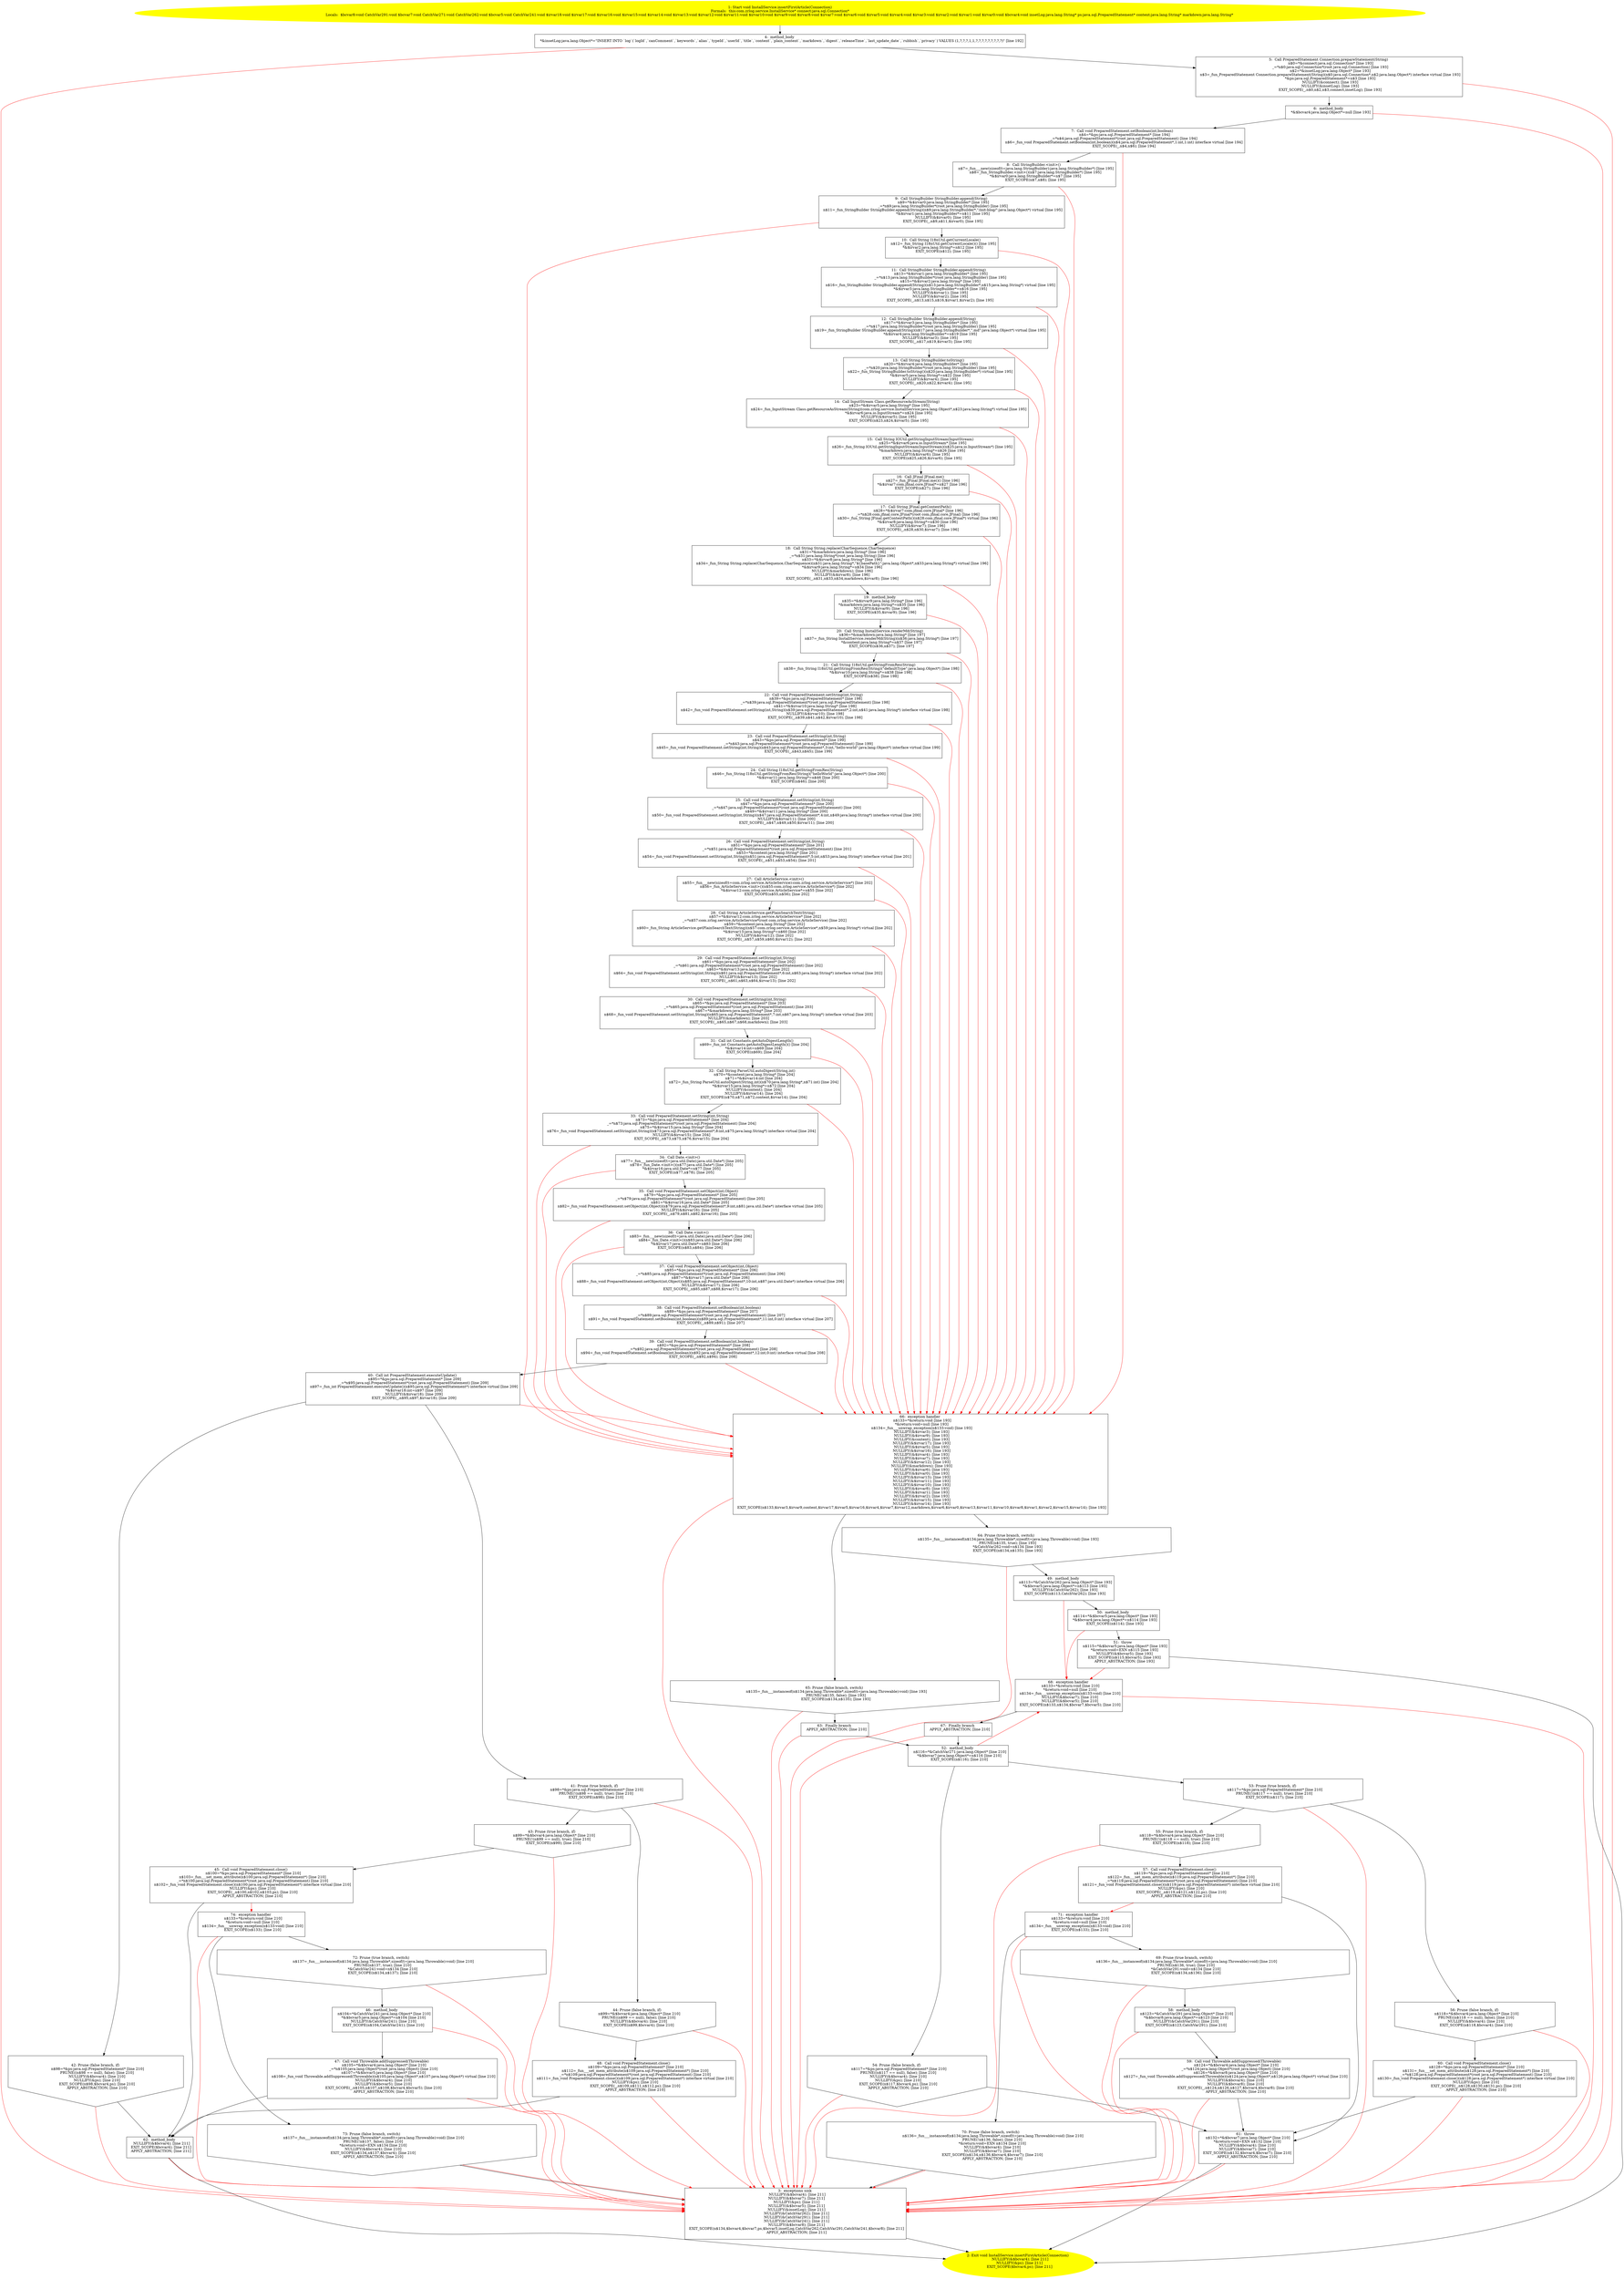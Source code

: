 /* @generated */
digraph cfg {
"com.zrlog.service.InstallService.insertFirstArticle(java.sql.Connection):void.aecc1f7f79863d5487c8e34946041816_1" [label="1: Start void InstallService.insertFirstArticle(Connection)\nFormals:  this:com.zrlog.service.InstallService* connect:java.sql.Connection*\nLocals:  $bcvar8:void CatchVar291:void $bcvar7:void CatchVar271:void CatchVar262:void $bcvar5:void CatchVar241:void $irvar18:void $irvar17:void $irvar16:void $irvar15:void $irvar14:void $irvar13:void $irvar12:void $irvar11:void $irvar10:void $irvar9:void $irvar8:void $irvar7:void $irvar6:void $irvar5:void $irvar4:void $irvar3:void $irvar2:void $irvar1:void $irvar0:void $bcvar4:void insetLog:java.lang.String* ps:java.sql.PreparedStatement* content:java.lang.String* markdown:java.lang.String* \n  " color=yellow style=filled]
	

	 "com.zrlog.service.InstallService.insertFirstArticle(java.sql.Connection):void.aecc1f7f79863d5487c8e34946041816_1" -> "com.zrlog.service.InstallService.insertFirstArticle(java.sql.Connection):void.aecc1f7f79863d5487c8e34946041816_4" ;
"com.zrlog.service.InstallService.insertFirstArticle(java.sql.Connection):void.aecc1f7f79863d5487c8e34946041816_2" [label="2: Exit void InstallService.insertFirstArticle(Connection) \n   NULLIFY(&$bcvar4); [line 211]\n  NULLIFY(&ps); [line 211]\n  EXIT_SCOPE($bcvar4,ps); [line 211]\n " color=yellow style=filled]
	

"com.zrlog.service.InstallService.insertFirstArticle(java.sql.Connection):void.aecc1f7f79863d5487c8e34946041816_3" [label="3:  exceptions sink \n   NULLIFY(&$bcvar4); [line 211]\n  NULLIFY(&$bcvar7); [line 211]\n  NULLIFY(&ps); [line 211]\n  NULLIFY(&$bcvar5); [line 211]\n  NULLIFY(&insetLog); [line 211]\n  NULLIFY(&CatchVar262); [line 211]\n  NULLIFY(&CatchVar291); [line 211]\n  NULLIFY(&CatchVar241); [line 211]\n  NULLIFY(&$bcvar8); [line 211]\n  EXIT_SCOPE(n$134,$bcvar4,$bcvar7,ps,$bcvar5,insetLog,CatchVar262,CatchVar291,CatchVar241,$bcvar8); [line 211]\n  APPLY_ABSTRACTION; [line 211]\n " shape="box"]
	

	 "com.zrlog.service.InstallService.insertFirstArticle(java.sql.Connection):void.aecc1f7f79863d5487c8e34946041816_3" -> "com.zrlog.service.InstallService.insertFirstArticle(java.sql.Connection):void.aecc1f7f79863d5487c8e34946041816_2" ;
"com.zrlog.service.InstallService.insertFirstArticle(java.sql.Connection):void.aecc1f7f79863d5487c8e34946041816_4" [label="4:  method_body \n   *&insetLog:java.lang.Object*=\"INSERT INTO `log`(`logId`,`canComment`,`keywords`,`alias`,`typeId`,`userId`,`title`,`content`,`plain_content`,`markdown`,`digest`,`releaseTime`,`last_update_date`,`rubbish`,`privacy`) VALUES (1,?,?,?,1,1,?,?,?,?,?,?,?,?,?)\" [line 192]\n " shape="box"]
	

	 "com.zrlog.service.InstallService.insertFirstArticle(java.sql.Connection):void.aecc1f7f79863d5487c8e34946041816_4" -> "com.zrlog.service.InstallService.insertFirstArticle(java.sql.Connection):void.aecc1f7f79863d5487c8e34946041816_5" ;
	 "com.zrlog.service.InstallService.insertFirstArticle(java.sql.Connection):void.aecc1f7f79863d5487c8e34946041816_4" -> "com.zrlog.service.InstallService.insertFirstArticle(java.sql.Connection):void.aecc1f7f79863d5487c8e34946041816_3" [color="red" ];
"com.zrlog.service.InstallService.insertFirstArticle(java.sql.Connection):void.aecc1f7f79863d5487c8e34946041816_5" [label="5:  Call PreparedStatement Connection.prepareStatement(String) \n   n$0=*&connect:java.sql.Connection* [line 193]\n  _=*n$0:java.sql.Connection*(root java.sql.Connection) [line 193]\n  n$2=*&insetLog:java.lang.Object* [line 193]\n  n$3=_fun_PreparedStatement Connection.prepareStatement(String)(n$0:java.sql.Connection*,n$2:java.lang.Object*) interface virtual [line 193]\n  *&ps:java.sql.PreparedStatement*=n$3 [line 193]\n  NULLIFY(&connect); [line 193]\n  NULLIFY(&insetLog); [line 193]\n  EXIT_SCOPE(_,n$0,n$2,n$3,connect,insetLog); [line 193]\n " shape="box"]
	

	 "com.zrlog.service.InstallService.insertFirstArticle(java.sql.Connection):void.aecc1f7f79863d5487c8e34946041816_5" -> "com.zrlog.service.InstallService.insertFirstArticle(java.sql.Connection):void.aecc1f7f79863d5487c8e34946041816_6" ;
	 "com.zrlog.service.InstallService.insertFirstArticle(java.sql.Connection):void.aecc1f7f79863d5487c8e34946041816_5" -> "com.zrlog.service.InstallService.insertFirstArticle(java.sql.Connection):void.aecc1f7f79863d5487c8e34946041816_3" [color="red" ];
"com.zrlog.service.InstallService.insertFirstArticle(java.sql.Connection):void.aecc1f7f79863d5487c8e34946041816_6" [label="6:  method_body \n   *&$bcvar4:java.lang.Object*=null [line 193]\n " shape="box"]
	

	 "com.zrlog.service.InstallService.insertFirstArticle(java.sql.Connection):void.aecc1f7f79863d5487c8e34946041816_6" -> "com.zrlog.service.InstallService.insertFirstArticle(java.sql.Connection):void.aecc1f7f79863d5487c8e34946041816_7" ;
	 "com.zrlog.service.InstallService.insertFirstArticle(java.sql.Connection):void.aecc1f7f79863d5487c8e34946041816_6" -> "com.zrlog.service.InstallService.insertFirstArticle(java.sql.Connection):void.aecc1f7f79863d5487c8e34946041816_3" [color="red" ];
"com.zrlog.service.InstallService.insertFirstArticle(java.sql.Connection):void.aecc1f7f79863d5487c8e34946041816_7" [label="7:  Call void PreparedStatement.setBoolean(int,boolean) \n   n$4=*&ps:java.sql.PreparedStatement* [line 194]\n  _=*n$4:java.sql.PreparedStatement*(root java.sql.PreparedStatement) [line 194]\n  n$6=_fun_void PreparedStatement.setBoolean(int,boolean)(n$4:java.sql.PreparedStatement*,1:int,1:int) interface virtual [line 194]\n  EXIT_SCOPE(_,n$4,n$6); [line 194]\n " shape="box"]
	

	 "com.zrlog.service.InstallService.insertFirstArticle(java.sql.Connection):void.aecc1f7f79863d5487c8e34946041816_7" -> "com.zrlog.service.InstallService.insertFirstArticle(java.sql.Connection):void.aecc1f7f79863d5487c8e34946041816_8" ;
	 "com.zrlog.service.InstallService.insertFirstArticle(java.sql.Connection):void.aecc1f7f79863d5487c8e34946041816_7" -> "com.zrlog.service.InstallService.insertFirstArticle(java.sql.Connection):void.aecc1f7f79863d5487c8e34946041816_66" [color="red" ];
"com.zrlog.service.InstallService.insertFirstArticle(java.sql.Connection):void.aecc1f7f79863d5487c8e34946041816_8" [label="8:  Call StringBuilder.<init>() \n   n$7=_fun___new(sizeof(t=java.lang.StringBuilder):java.lang.StringBuilder*) [line 195]\n  n$8=_fun_StringBuilder.<init>()(n$7:java.lang.StringBuilder*) [line 195]\n  *&$irvar0:java.lang.StringBuilder*=n$7 [line 195]\n  EXIT_SCOPE(n$7,n$8); [line 195]\n " shape="box"]
	

	 "com.zrlog.service.InstallService.insertFirstArticle(java.sql.Connection):void.aecc1f7f79863d5487c8e34946041816_8" -> "com.zrlog.service.InstallService.insertFirstArticle(java.sql.Connection):void.aecc1f7f79863d5487c8e34946041816_9" ;
	 "com.zrlog.service.InstallService.insertFirstArticle(java.sql.Connection):void.aecc1f7f79863d5487c8e34946041816_8" -> "com.zrlog.service.InstallService.insertFirstArticle(java.sql.Connection):void.aecc1f7f79863d5487c8e34946041816_66" [color="red" ];
"com.zrlog.service.InstallService.insertFirstArticle(java.sql.Connection):void.aecc1f7f79863d5487c8e34946041816_9" [label="9:  Call StringBuilder StringBuilder.append(String) \n   n$9=*&$irvar0:java.lang.StringBuilder* [line 195]\n  _=*n$9:java.lang.StringBuilder*(root java.lang.StringBuilder) [line 195]\n  n$11=_fun_StringBuilder StringBuilder.append(String)(n$9:java.lang.StringBuilder*,\"/init-blog/\":java.lang.Object*) virtual [line 195]\n  *&$irvar1:java.lang.StringBuilder*=n$11 [line 195]\n  NULLIFY(&$irvar0); [line 195]\n  EXIT_SCOPE(_,n$9,n$11,$irvar0); [line 195]\n " shape="box"]
	

	 "com.zrlog.service.InstallService.insertFirstArticle(java.sql.Connection):void.aecc1f7f79863d5487c8e34946041816_9" -> "com.zrlog.service.InstallService.insertFirstArticle(java.sql.Connection):void.aecc1f7f79863d5487c8e34946041816_10" ;
	 "com.zrlog.service.InstallService.insertFirstArticle(java.sql.Connection):void.aecc1f7f79863d5487c8e34946041816_9" -> "com.zrlog.service.InstallService.insertFirstArticle(java.sql.Connection):void.aecc1f7f79863d5487c8e34946041816_66" [color="red" ];
"com.zrlog.service.InstallService.insertFirstArticle(java.sql.Connection):void.aecc1f7f79863d5487c8e34946041816_10" [label="10:  Call String I18nUtil.getCurrentLocale() \n   n$12=_fun_String I18nUtil.getCurrentLocale()() [line 195]\n  *&$irvar2:java.lang.String*=n$12 [line 195]\n  EXIT_SCOPE(n$12); [line 195]\n " shape="box"]
	

	 "com.zrlog.service.InstallService.insertFirstArticle(java.sql.Connection):void.aecc1f7f79863d5487c8e34946041816_10" -> "com.zrlog.service.InstallService.insertFirstArticle(java.sql.Connection):void.aecc1f7f79863d5487c8e34946041816_11" ;
	 "com.zrlog.service.InstallService.insertFirstArticle(java.sql.Connection):void.aecc1f7f79863d5487c8e34946041816_10" -> "com.zrlog.service.InstallService.insertFirstArticle(java.sql.Connection):void.aecc1f7f79863d5487c8e34946041816_66" [color="red" ];
"com.zrlog.service.InstallService.insertFirstArticle(java.sql.Connection):void.aecc1f7f79863d5487c8e34946041816_11" [label="11:  Call StringBuilder StringBuilder.append(String) \n   n$13=*&$irvar1:java.lang.StringBuilder* [line 195]\n  _=*n$13:java.lang.StringBuilder*(root java.lang.StringBuilder) [line 195]\n  n$15=*&$irvar2:java.lang.String* [line 195]\n  n$16=_fun_StringBuilder StringBuilder.append(String)(n$13:java.lang.StringBuilder*,n$15:java.lang.String*) virtual [line 195]\n  *&$irvar3:java.lang.StringBuilder*=n$16 [line 195]\n  NULLIFY(&$irvar1); [line 195]\n  NULLIFY(&$irvar2); [line 195]\n  EXIT_SCOPE(_,n$13,n$15,n$16,$irvar1,$irvar2); [line 195]\n " shape="box"]
	

	 "com.zrlog.service.InstallService.insertFirstArticle(java.sql.Connection):void.aecc1f7f79863d5487c8e34946041816_11" -> "com.zrlog.service.InstallService.insertFirstArticle(java.sql.Connection):void.aecc1f7f79863d5487c8e34946041816_12" ;
	 "com.zrlog.service.InstallService.insertFirstArticle(java.sql.Connection):void.aecc1f7f79863d5487c8e34946041816_11" -> "com.zrlog.service.InstallService.insertFirstArticle(java.sql.Connection):void.aecc1f7f79863d5487c8e34946041816_66" [color="red" ];
"com.zrlog.service.InstallService.insertFirstArticle(java.sql.Connection):void.aecc1f7f79863d5487c8e34946041816_12" [label="12:  Call StringBuilder StringBuilder.append(String) \n   n$17=*&$irvar3:java.lang.StringBuilder* [line 195]\n  _=*n$17:java.lang.StringBuilder*(root java.lang.StringBuilder) [line 195]\n  n$19=_fun_StringBuilder StringBuilder.append(String)(n$17:java.lang.StringBuilder*,\".md\":java.lang.Object*) virtual [line 195]\n  *&$irvar4:java.lang.StringBuilder*=n$19 [line 195]\n  NULLIFY(&$irvar3); [line 195]\n  EXIT_SCOPE(_,n$17,n$19,$irvar3); [line 195]\n " shape="box"]
	

	 "com.zrlog.service.InstallService.insertFirstArticle(java.sql.Connection):void.aecc1f7f79863d5487c8e34946041816_12" -> "com.zrlog.service.InstallService.insertFirstArticle(java.sql.Connection):void.aecc1f7f79863d5487c8e34946041816_13" ;
	 "com.zrlog.service.InstallService.insertFirstArticle(java.sql.Connection):void.aecc1f7f79863d5487c8e34946041816_12" -> "com.zrlog.service.InstallService.insertFirstArticle(java.sql.Connection):void.aecc1f7f79863d5487c8e34946041816_66" [color="red" ];
"com.zrlog.service.InstallService.insertFirstArticle(java.sql.Connection):void.aecc1f7f79863d5487c8e34946041816_13" [label="13:  Call String StringBuilder.toString() \n   n$20=*&$irvar4:java.lang.StringBuilder* [line 195]\n  _=*n$20:java.lang.StringBuilder*(root java.lang.StringBuilder) [line 195]\n  n$22=_fun_String StringBuilder.toString()(n$20:java.lang.StringBuilder*) virtual [line 195]\n  *&$irvar5:java.lang.String*=n$22 [line 195]\n  NULLIFY(&$irvar4); [line 195]\n  EXIT_SCOPE(_,n$20,n$22,$irvar4); [line 195]\n " shape="box"]
	

	 "com.zrlog.service.InstallService.insertFirstArticle(java.sql.Connection):void.aecc1f7f79863d5487c8e34946041816_13" -> "com.zrlog.service.InstallService.insertFirstArticle(java.sql.Connection):void.aecc1f7f79863d5487c8e34946041816_14" ;
	 "com.zrlog.service.InstallService.insertFirstArticle(java.sql.Connection):void.aecc1f7f79863d5487c8e34946041816_13" -> "com.zrlog.service.InstallService.insertFirstArticle(java.sql.Connection):void.aecc1f7f79863d5487c8e34946041816_66" [color="red" ];
"com.zrlog.service.InstallService.insertFirstArticle(java.sql.Connection):void.aecc1f7f79863d5487c8e34946041816_14" [label="14:  Call InputStream Class.getResourceAsStream(String) \n   n$23=*&$irvar5:java.lang.String* [line 195]\n  n$24=_fun_InputStream Class.getResourceAsStream(String)(com.zrlog.service.InstallService:java.lang.Object*,n$23:java.lang.String*) virtual [line 195]\n  *&$irvar6:java.io.InputStream*=n$24 [line 195]\n  NULLIFY(&$irvar5); [line 195]\n  EXIT_SCOPE(n$23,n$24,$irvar5); [line 195]\n " shape="box"]
	

	 "com.zrlog.service.InstallService.insertFirstArticle(java.sql.Connection):void.aecc1f7f79863d5487c8e34946041816_14" -> "com.zrlog.service.InstallService.insertFirstArticle(java.sql.Connection):void.aecc1f7f79863d5487c8e34946041816_15" ;
	 "com.zrlog.service.InstallService.insertFirstArticle(java.sql.Connection):void.aecc1f7f79863d5487c8e34946041816_14" -> "com.zrlog.service.InstallService.insertFirstArticle(java.sql.Connection):void.aecc1f7f79863d5487c8e34946041816_66" [color="red" ];
"com.zrlog.service.InstallService.insertFirstArticle(java.sql.Connection):void.aecc1f7f79863d5487c8e34946041816_15" [label="15:  Call String IOUtil.getStringInputStream(InputStream) \n   n$25=*&$irvar6:java.io.InputStream* [line 195]\n  n$26=_fun_String IOUtil.getStringInputStream(InputStream)(n$25:java.io.InputStream*) [line 195]\n  *&markdown:java.lang.String*=n$26 [line 195]\n  NULLIFY(&$irvar6); [line 195]\n  EXIT_SCOPE(n$25,n$26,$irvar6); [line 195]\n " shape="box"]
	

	 "com.zrlog.service.InstallService.insertFirstArticle(java.sql.Connection):void.aecc1f7f79863d5487c8e34946041816_15" -> "com.zrlog.service.InstallService.insertFirstArticle(java.sql.Connection):void.aecc1f7f79863d5487c8e34946041816_16" ;
	 "com.zrlog.service.InstallService.insertFirstArticle(java.sql.Connection):void.aecc1f7f79863d5487c8e34946041816_15" -> "com.zrlog.service.InstallService.insertFirstArticle(java.sql.Connection):void.aecc1f7f79863d5487c8e34946041816_66" [color="red" ];
"com.zrlog.service.InstallService.insertFirstArticle(java.sql.Connection):void.aecc1f7f79863d5487c8e34946041816_16" [label="16:  Call JFinal JFinal.me() \n   n$27=_fun_JFinal JFinal.me()() [line 196]\n  *&$irvar7:com.jfinal.core.JFinal*=n$27 [line 196]\n  EXIT_SCOPE(n$27); [line 196]\n " shape="box"]
	

	 "com.zrlog.service.InstallService.insertFirstArticle(java.sql.Connection):void.aecc1f7f79863d5487c8e34946041816_16" -> "com.zrlog.service.InstallService.insertFirstArticle(java.sql.Connection):void.aecc1f7f79863d5487c8e34946041816_17" ;
	 "com.zrlog.service.InstallService.insertFirstArticle(java.sql.Connection):void.aecc1f7f79863d5487c8e34946041816_16" -> "com.zrlog.service.InstallService.insertFirstArticle(java.sql.Connection):void.aecc1f7f79863d5487c8e34946041816_66" [color="red" ];
"com.zrlog.service.InstallService.insertFirstArticle(java.sql.Connection):void.aecc1f7f79863d5487c8e34946041816_17" [label="17:  Call String JFinal.getContextPath() \n   n$28=*&$irvar7:com.jfinal.core.JFinal* [line 196]\n  _=*n$28:com.jfinal.core.JFinal*(root com.jfinal.core.JFinal) [line 196]\n  n$30=_fun_String JFinal.getContextPath()(n$28:com.jfinal.core.JFinal*) virtual [line 196]\n  *&$irvar8:java.lang.String*=n$30 [line 196]\n  NULLIFY(&$irvar7); [line 196]\n  EXIT_SCOPE(_,n$28,n$30,$irvar7); [line 196]\n " shape="box"]
	

	 "com.zrlog.service.InstallService.insertFirstArticle(java.sql.Connection):void.aecc1f7f79863d5487c8e34946041816_17" -> "com.zrlog.service.InstallService.insertFirstArticle(java.sql.Connection):void.aecc1f7f79863d5487c8e34946041816_18" ;
	 "com.zrlog.service.InstallService.insertFirstArticle(java.sql.Connection):void.aecc1f7f79863d5487c8e34946041816_17" -> "com.zrlog.service.InstallService.insertFirstArticle(java.sql.Connection):void.aecc1f7f79863d5487c8e34946041816_66" [color="red" ];
"com.zrlog.service.InstallService.insertFirstArticle(java.sql.Connection):void.aecc1f7f79863d5487c8e34946041816_18" [label="18:  Call String String.replace(CharSequence,CharSequence) \n   n$31=*&markdown:java.lang.String* [line 196]\n  _=*n$31:java.lang.String*(root java.lang.String) [line 196]\n  n$33=*&$irvar8:java.lang.String* [line 196]\n  n$34=_fun_String String.replace(CharSequence,CharSequence)(n$31:java.lang.String*,\"${basePath}\":java.lang.Object*,n$33:java.lang.String*) virtual [line 196]\n  *&$irvar9:java.lang.String*=n$34 [line 196]\n  NULLIFY(&markdown); [line 196]\n  NULLIFY(&$irvar8); [line 196]\n  EXIT_SCOPE(_,n$31,n$33,n$34,markdown,$irvar8); [line 196]\n " shape="box"]
	

	 "com.zrlog.service.InstallService.insertFirstArticle(java.sql.Connection):void.aecc1f7f79863d5487c8e34946041816_18" -> "com.zrlog.service.InstallService.insertFirstArticle(java.sql.Connection):void.aecc1f7f79863d5487c8e34946041816_19" ;
	 "com.zrlog.service.InstallService.insertFirstArticle(java.sql.Connection):void.aecc1f7f79863d5487c8e34946041816_18" -> "com.zrlog.service.InstallService.insertFirstArticle(java.sql.Connection):void.aecc1f7f79863d5487c8e34946041816_66" [color="red" ];
"com.zrlog.service.InstallService.insertFirstArticle(java.sql.Connection):void.aecc1f7f79863d5487c8e34946041816_19" [label="19:  method_body \n   n$35=*&$irvar9:java.lang.String* [line 196]\n  *&markdown:java.lang.String*=n$35 [line 196]\n  NULLIFY(&$irvar9); [line 196]\n  EXIT_SCOPE(n$35,$irvar9); [line 196]\n " shape="box"]
	

	 "com.zrlog.service.InstallService.insertFirstArticle(java.sql.Connection):void.aecc1f7f79863d5487c8e34946041816_19" -> "com.zrlog.service.InstallService.insertFirstArticle(java.sql.Connection):void.aecc1f7f79863d5487c8e34946041816_20" ;
	 "com.zrlog.service.InstallService.insertFirstArticle(java.sql.Connection):void.aecc1f7f79863d5487c8e34946041816_19" -> "com.zrlog.service.InstallService.insertFirstArticle(java.sql.Connection):void.aecc1f7f79863d5487c8e34946041816_66" [color="red" ];
"com.zrlog.service.InstallService.insertFirstArticle(java.sql.Connection):void.aecc1f7f79863d5487c8e34946041816_20" [label="20:  Call String InstallService.renderMd(String) \n   n$36=*&markdown:java.lang.String* [line 197]\n  n$37=_fun_String InstallService.renderMd(String)(n$36:java.lang.String*) [line 197]\n  *&content:java.lang.String*=n$37 [line 197]\n  EXIT_SCOPE(n$36,n$37); [line 197]\n " shape="box"]
	

	 "com.zrlog.service.InstallService.insertFirstArticle(java.sql.Connection):void.aecc1f7f79863d5487c8e34946041816_20" -> "com.zrlog.service.InstallService.insertFirstArticle(java.sql.Connection):void.aecc1f7f79863d5487c8e34946041816_21" ;
	 "com.zrlog.service.InstallService.insertFirstArticle(java.sql.Connection):void.aecc1f7f79863d5487c8e34946041816_20" -> "com.zrlog.service.InstallService.insertFirstArticle(java.sql.Connection):void.aecc1f7f79863d5487c8e34946041816_66" [color="red" ];
"com.zrlog.service.InstallService.insertFirstArticle(java.sql.Connection):void.aecc1f7f79863d5487c8e34946041816_21" [label="21:  Call String I18nUtil.getStringFromRes(String) \n   n$38=_fun_String I18nUtil.getStringFromRes(String)(\"defaultType\":java.lang.Object*) [line 198]\n  *&$irvar10:java.lang.String*=n$38 [line 198]\n  EXIT_SCOPE(n$38); [line 198]\n " shape="box"]
	

	 "com.zrlog.service.InstallService.insertFirstArticle(java.sql.Connection):void.aecc1f7f79863d5487c8e34946041816_21" -> "com.zrlog.service.InstallService.insertFirstArticle(java.sql.Connection):void.aecc1f7f79863d5487c8e34946041816_22" ;
	 "com.zrlog.service.InstallService.insertFirstArticle(java.sql.Connection):void.aecc1f7f79863d5487c8e34946041816_21" -> "com.zrlog.service.InstallService.insertFirstArticle(java.sql.Connection):void.aecc1f7f79863d5487c8e34946041816_66" [color="red" ];
"com.zrlog.service.InstallService.insertFirstArticle(java.sql.Connection):void.aecc1f7f79863d5487c8e34946041816_22" [label="22:  Call void PreparedStatement.setString(int,String) \n   n$39=*&ps:java.sql.PreparedStatement* [line 198]\n  _=*n$39:java.sql.PreparedStatement*(root java.sql.PreparedStatement) [line 198]\n  n$41=*&$irvar10:java.lang.String* [line 198]\n  n$42=_fun_void PreparedStatement.setString(int,String)(n$39:java.sql.PreparedStatement*,2:int,n$41:java.lang.String*) interface virtual [line 198]\n  NULLIFY(&$irvar10); [line 198]\n  EXIT_SCOPE(_,n$39,n$41,n$42,$irvar10); [line 198]\n " shape="box"]
	

	 "com.zrlog.service.InstallService.insertFirstArticle(java.sql.Connection):void.aecc1f7f79863d5487c8e34946041816_22" -> "com.zrlog.service.InstallService.insertFirstArticle(java.sql.Connection):void.aecc1f7f79863d5487c8e34946041816_23" ;
	 "com.zrlog.service.InstallService.insertFirstArticle(java.sql.Connection):void.aecc1f7f79863d5487c8e34946041816_22" -> "com.zrlog.service.InstallService.insertFirstArticle(java.sql.Connection):void.aecc1f7f79863d5487c8e34946041816_66" [color="red" ];
"com.zrlog.service.InstallService.insertFirstArticle(java.sql.Connection):void.aecc1f7f79863d5487c8e34946041816_23" [label="23:  Call void PreparedStatement.setString(int,String) \n   n$43=*&ps:java.sql.PreparedStatement* [line 199]\n  _=*n$43:java.sql.PreparedStatement*(root java.sql.PreparedStatement) [line 199]\n  n$45=_fun_void PreparedStatement.setString(int,String)(n$43:java.sql.PreparedStatement*,3:int,\"hello-world\":java.lang.Object*) interface virtual [line 199]\n  EXIT_SCOPE(_,n$43,n$45); [line 199]\n " shape="box"]
	

	 "com.zrlog.service.InstallService.insertFirstArticle(java.sql.Connection):void.aecc1f7f79863d5487c8e34946041816_23" -> "com.zrlog.service.InstallService.insertFirstArticle(java.sql.Connection):void.aecc1f7f79863d5487c8e34946041816_24" ;
	 "com.zrlog.service.InstallService.insertFirstArticle(java.sql.Connection):void.aecc1f7f79863d5487c8e34946041816_23" -> "com.zrlog.service.InstallService.insertFirstArticle(java.sql.Connection):void.aecc1f7f79863d5487c8e34946041816_66" [color="red" ];
"com.zrlog.service.InstallService.insertFirstArticle(java.sql.Connection):void.aecc1f7f79863d5487c8e34946041816_24" [label="24:  Call String I18nUtil.getStringFromRes(String) \n   n$46=_fun_String I18nUtil.getStringFromRes(String)(\"helloWorld\":java.lang.Object*) [line 200]\n  *&$irvar11:java.lang.String*=n$46 [line 200]\n  EXIT_SCOPE(n$46); [line 200]\n " shape="box"]
	

	 "com.zrlog.service.InstallService.insertFirstArticle(java.sql.Connection):void.aecc1f7f79863d5487c8e34946041816_24" -> "com.zrlog.service.InstallService.insertFirstArticle(java.sql.Connection):void.aecc1f7f79863d5487c8e34946041816_25" ;
	 "com.zrlog.service.InstallService.insertFirstArticle(java.sql.Connection):void.aecc1f7f79863d5487c8e34946041816_24" -> "com.zrlog.service.InstallService.insertFirstArticle(java.sql.Connection):void.aecc1f7f79863d5487c8e34946041816_66" [color="red" ];
"com.zrlog.service.InstallService.insertFirstArticle(java.sql.Connection):void.aecc1f7f79863d5487c8e34946041816_25" [label="25:  Call void PreparedStatement.setString(int,String) \n   n$47=*&ps:java.sql.PreparedStatement* [line 200]\n  _=*n$47:java.sql.PreparedStatement*(root java.sql.PreparedStatement) [line 200]\n  n$49=*&$irvar11:java.lang.String* [line 200]\n  n$50=_fun_void PreparedStatement.setString(int,String)(n$47:java.sql.PreparedStatement*,4:int,n$49:java.lang.String*) interface virtual [line 200]\n  NULLIFY(&$irvar11); [line 200]\n  EXIT_SCOPE(_,n$47,n$49,n$50,$irvar11); [line 200]\n " shape="box"]
	

	 "com.zrlog.service.InstallService.insertFirstArticle(java.sql.Connection):void.aecc1f7f79863d5487c8e34946041816_25" -> "com.zrlog.service.InstallService.insertFirstArticle(java.sql.Connection):void.aecc1f7f79863d5487c8e34946041816_26" ;
	 "com.zrlog.service.InstallService.insertFirstArticle(java.sql.Connection):void.aecc1f7f79863d5487c8e34946041816_25" -> "com.zrlog.service.InstallService.insertFirstArticle(java.sql.Connection):void.aecc1f7f79863d5487c8e34946041816_66" [color="red" ];
"com.zrlog.service.InstallService.insertFirstArticle(java.sql.Connection):void.aecc1f7f79863d5487c8e34946041816_26" [label="26:  Call void PreparedStatement.setString(int,String) \n   n$51=*&ps:java.sql.PreparedStatement* [line 201]\n  _=*n$51:java.sql.PreparedStatement*(root java.sql.PreparedStatement) [line 201]\n  n$53=*&content:java.lang.String* [line 201]\n  n$54=_fun_void PreparedStatement.setString(int,String)(n$51:java.sql.PreparedStatement*,5:int,n$53:java.lang.String*) interface virtual [line 201]\n  EXIT_SCOPE(_,n$51,n$53,n$54); [line 201]\n " shape="box"]
	

	 "com.zrlog.service.InstallService.insertFirstArticle(java.sql.Connection):void.aecc1f7f79863d5487c8e34946041816_26" -> "com.zrlog.service.InstallService.insertFirstArticle(java.sql.Connection):void.aecc1f7f79863d5487c8e34946041816_27" ;
	 "com.zrlog.service.InstallService.insertFirstArticle(java.sql.Connection):void.aecc1f7f79863d5487c8e34946041816_26" -> "com.zrlog.service.InstallService.insertFirstArticle(java.sql.Connection):void.aecc1f7f79863d5487c8e34946041816_66" [color="red" ];
"com.zrlog.service.InstallService.insertFirstArticle(java.sql.Connection):void.aecc1f7f79863d5487c8e34946041816_27" [label="27:  Call ArticleService.<init>() \n   n$55=_fun___new(sizeof(t=com.zrlog.service.ArticleService):com.zrlog.service.ArticleService*) [line 202]\n  n$56=_fun_ArticleService.<init>()(n$55:com.zrlog.service.ArticleService*) [line 202]\n  *&$irvar12:com.zrlog.service.ArticleService*=n$55 [line 202]\n  EXIT_SCOPE(n$55,n$56); [line 202]\n " shape="box"]
	

	 "com.zrlog.service.InstallService.insertFirstArticle(java.sql.Connection):void.aecc1f7f79863d5487c8e34946041816_27" -> "com.zrlog.service.InstallService.insertFirstArticle(java.sql.Connection):void.aecc1f7f79863d5487c8e34946041816_28" ;
	 "com.zrlog.service.InstallService.insertFirstArticle(java.sql.Connection):void.aecc1f7f79863d5487c8e34946041816_27" -> "com.zrlog.service.InstallService.insertFirstArticle(java.sql.Connection):void.aecc1f7f79863d5487c8e34946041816_66" [color="red" ];
"com.zrlog.service.InstallService.insertFirstArticle(java.sql.Connection):void.aecc1f7f79863d5487c8e34946041816_28" [label="28:  Call String ArticleService.getPlainSearchText(String) \n   n$57=*&$irvar12:com.zrlog.service.ArticleService* [line 202]\n  _=*n$57:com.zrlog.service.ArticleService*(root com.zrlog.service.ArticleService) [line 202]\n  n$59=*&content:java.lang.String* [line 202]\n  n$60=_fun_String ArticleService.getPlainSearchText(String)(n$57:com.zrlog.service.ArticleService*,n$59:java.lang.String*) virtual [line 202]\n  *&$irvar13:java.lang.String*=n$60 [line 202]\n  NULLIFY(&$irvar12); [line 202]\n  EXIT_SCOPE(_,n$57,n$59,n$60,$irvar12); [line 202]\n " shape="box"]
	

	 "com.zrlog.service.InstallService.insertFirstArticle(java.sql.Connection):void.aecc1f7f79863d5487c8e34946041816_28" -> "com.zrlog.service.InstallService.insertFirstArticle(java.sql.Connection):void.aecc1f7f79863d5487c8e34946041816_29" ;
	 "com.zrlog.service.InstallService.insertFirstArticle(java.sql.Connection):void.aecc1f7f79863d5487c8e34946041816_28" -> "com.zrlog.service.InstallService.insertFirstArticle(java.sql.Connection):void.aecc1f7f79863d5487c8e34946041816_66" [color="red" ];
"com.zrlog.service.InstallService.insertFirstArticle(java.sql.Connection):void.aecc1f7f79863d5487c8e34946041816_29" [label="29:  Call void PreparedStatement.setString(int,String) \n   n$61=*&ps:java.sql.PreparedStatement* [line 202]\n  _=*n$61:java.sql.PreparedStatement*(root java.sql.PreparedStatement) [line 202]\n  n$63=*&$irvar13:java.lang.String* [line 202]\n  n$64=_fun_void PreparedStatement.setString(int,String)(n$61:java.sql.PreparedStatement*,6:int,n$63:java.lang.String*) interface virtual [line 202]\n  NULLIFY(&$irvar13); [line 202]\n  EXIT_SCOPE(_,n$61,n$63,n$64,$irvar13); [line 202]\n " shape="box"]
	

	 "com.zrlog.service.InstallService.insertFirstArticle(java.sql.Connection):void.aecc1f7f79863d5487c8e34946041816_29" -> "com.zrlog.service.InstallService.insertFirstArticle(java.sql.Connection):void.aecc1f7f79863d5487c8e34946041816_30" ;
	 "com.zrlog.service.InstallService.insertFirstArticle(java.sql.Connection):void.aecc1f7f79863d5487c8e34946041816_29" -> "com.zrlog.service.InstallService.insertFirstArticle(java.sql.Connection):void.aecc1f7f79863d5487c8e34946041816_66" [color="red" ];
"com.zrlog.service.InstallService.insertFirstArticle(java.sql.Connection):void.aecc1f7f79863d5487c8e34946041816_30" [label="30:  Call void PreparedStatement.setString(int,String) \n   n$65=*&ps:java.sql.PreparedStatement* [line 203]\n  _=*n$65:java.sql.PreparedStatement*(root java.sql.PreparedStatement) [line 203]\n  n$67=*&markdown:java.lang.String* [line 203]\n  n$68=_fun_void PreparedStatement.setString(int,String)(n$65:java.sql.PreparedStatement*,7:int,n$67:java.lang.String*) interface virtual [line 203]\n  NULLIFY(&markdown); [line 203]\n  EXIT_SCOPE(_,n$65,n$67,n$68,markdown); [line 203]\n " shape="box"]
	

	 "com.zrlog.service.InstallService.insertFirstArticle(java.sql.Connection):void.aecc1f7f79863d5487c8e34946041816_30" -> "com.zrlog.service.InstallService.insertFirstArticle(java.sql.Connection):void.aecc1f7f79863d5487c8e34946041816_31" ;
	 "com.zrlog.service.InstallService.insertFirstArticle(java.sql.Connection):void.aecc1f7f79863d5487c8e34946041816_30" -> "com.zrlog.service.InstallService.insertFirstArticle(java.sql.Connection):void.aecc1f7f79863d5487c8e34946041816_66" [color="red" ];
"com.zrlog.service.InstallService.insertFirstArticle(java.sql.Connection):void.aecc1f7f79863d5487c8e34946041816_31" [label="31:  Call int Constants.getAutoDigestLength() \n   n$69=_fun_int Constants.getAutoDigestLength()() [line 204]\n  *&$irvar14:int=n$69 [line 204]\n  EXIT_SCOPE(n$69); [line 204]\n " shape="box"]
	

	 "com.zrlog.service.InstallService.insertFirstArticle(java.sql.Connection):void.aecc1f7f79863d5487c8e34946041816_31" -> "com.zrlog.service.InstallService.insertFirstArticle(java.sql.Connection):void.aecc1f7f79863d5487c8e34946041816_32" ;
	 "com.zrlog.service.InstallService.insertFirstArticle(java.sql.Connection):void.aecc1f7f79863d5487c8e34946041816_31" -> "com.zrlog.service.InstallService.insertFirstArticle(java.sql.Connection):void.aecc1f7f79863d5487c8e34946041816_66" [color="red" ];
"com.zrlog.service.InstallService.insertFirstArticle(java.sql.Connection):void.aecc1f7f79863d5487c8e34946041816_32" [label="32:  Call String ParseUtil.autoDigest(String,int) \n   n$70=*&content:java.lang.String* [line 204]\n  n$71=*&$irvar14:int [line 204]\n  n$72=_fun_String ParseUtil.autoDigest(String,int)(n$70:java.lang.String*,n$71:int) [line 204]\n  *&$irvar15:java.lang.String*=n$72 [line 204]\n  NULLIFY(&content); [line 204]\n  NULLIFY(&$irvar14); [line 204]\n  EXIT_SCOPE(n$70,n$71,n$72,content,$irvar14); [line 204]\n " shape="box"]
	

	 "com.zrlog.service.InstallService.insertFirstArticle(java.sql.Connection):void.aecc1f7f79863d5487c8e34946041816_32" -> "com.zrlog.service.InstallService.insertFirstArticle(java.sql.Connection):void.aecc1f7f79863d5487c8e34946041816_33" ;
	 "com.zrlog.service.InstallService.insertFirstArticle(java.sql.Connection):void.aecc1f7f79863d5487c8e34946041816_32" -> "com.zrlog.service.InstallService.insertFirstArticle(java.sql.Connection):void.aecc1f7f79863d5487c8e34946041816_66" [color="red" ];
"com.zrlog.service.InstallService.insertFirstArticle(java.sql.Connection):void.aecc1f7f79863d5487c8e34946041816_33" [label="33:  Call void PreparedStatement.setString(int,String) \n   n$73=*&ps:java.sql.PreparedStatement* [line 204]\n  _=*n$73:java.sql.PreparedStatement*(root java.sql.PreparedStatement) [line 204]\n  n$75=*&$irvar15:java.lang.String* [line 204]\n  n$76=_fun_void PreparedStatement.setString(int,String)(n$73:java.sql.PreparedStatement*,8:int,n$75:java.lang.String*) interface virtual [line 204]\n  NULLIFY(&$irvar15); [line 204]\n  EXIT_SCOPE(_,n$73,n$75,n$76,$irvar15); [line 204]\n " shape="box"]
	

	 "com.zrlog.service.InstallService.insertFirstArticle(java.sql.Connection):void.aecc1f7f79863d5487c8e34946041816_33" -> "com.zrlog.service.InstallService.insertFirstArticle(java.sql.Connection):void.aecc1f7f79863d5487c8e34946041816_34" ;
	 "com.zrlog.service.InstallService.insertFirstArticle(java.sql.Connection):void.aecc1f7f79863d5487c8e34946041816_33" -> "com.zrlog.service.InstallService.insertFirstArticle(java.sql.Connection):void.aecc1f7f79863d5487c8e34946041816_66" [color="red" ];
"com.zrlog.service.InstallService.insertFirstArticle(java.sql.Connection):void.aecc1f7f79863d5487c8e34946041816_34" [label="34:  Call Date.<init>() \n   n$77=_fun___new(sizeof(t=java.util.Date):java.util.Date*) [line 205]\n  n$78=_fun_Date.<init>()(n$77:java.util.Date*) [line 205]\n  *&$irvar16:java.util.Date*=n$77 [line 205]\n  EXIT_SCOPE(n$77,n$78); [line 205]\n " shape="box"]
	

	 "com.zrlog.service.InstallService.insertFirstArticle(java.sql.Connection):void.aecc1f7f79863d5487c8e34946041816_34" -> "com.zrlog.service.InstallService.insertFirstArticle(java.sql.Connection):void.aecc1f7f79863d5487c8e34946041816_35" ;
	 "com.zrlog.service.InstallService.insertFirstArticle(java.sql.Connection):void.aecc1f7f79863d5487c8e34946041816_34" -> "com.zrlog.service.InstallService.insertFirstArticle(java.sql.Connection):void.aecc1f7f79863d5487c8e34946041816_66" [color="red" ];
"com.zrlog.service.InstallService.insertFirstArticle(java.sql.Connection):void.aecc1f7f79863d5487c8e34946041816_35" [label="35:  Call void PreparedStatement.setObject(int,Object) \n   n$79=*&ps:java.sql.PreparedStatement* [line 205]\n  _=*n$79:java.sql.PreparedStatement*(root java.sql.PreparedStatement) [line 205]\n  n$81=*&$irvar16:java.util.Date* [line 205]\n  n$82=_fun_void PreparedStatement.setObject(int,Object)(n$79:java.sql.PreparedStatement*,9:int,n$81:java.util.Date*) interface virtual [line 205]\n  NULLIFY(&$irvar16); [line 205]\n  EXIT_SCOPE(_,n$79,n$81,n$82,$irvar16); [line 205]\n " shape="box"]
	

	 "com.zrlog.service.InstallService.insertFirstArticle(java.sql.Connection):void.aecc1f7f79863d5487c8e34946041816_35" -> "com.zrlog.service.InstallService.insertFirstArticle(java.sql.Connection):void.aecc1f7f79863d5487c8e34946041816_36" ;
	 "com.zrlog.service.InstallService.insertFirstArticle(java.sql.Connection):void.aecc1f7f79863d5487c8e34946041816_35" -> "com.zrlog.service.InstallService.insertFirstArticle(java.sql.Connection):void.aecc1f7f79863d5487c8e34946041816_66" [color="red" ];
"com.zrlog.service.InstallService.insertFirstArticle(java.sql.Connection):void.aecc1f7f79863d5487c8e34946041816_36" [label="36:  Call Date.<init>() \n   n$83=_fun___new(sizeof(t=java.util.Date):java.util.Date*) [line 206]\n  n$84=_fun_Date.<init>()(n$83:java.util.Date*) [line 206]\n  *&$irvar17:java.util.Date*=n$83 [line 206]\n  EXIT_SCOPE(n$83,n$84); [line 206]\n " shape="box"]
	

	 "com.zrlog.service.InstallService.insertFirstArticle(java.sql.Connection):void.aecc1f7f79863d5487c8e34946041816_36" -> "com.zrlog.service.InstallService.insertFirstArticle(java.sql.Connection):void.aecc1f7f79863d5487c8e34946041816_37" ;
	 "com.zrlog.service.InstallService.insertFirstArticle(java.sql.Connection):void.aecc1f7f79863d5487c8e34946041816_36" -> "com.zrlog.service.InstallService.insertFirstArticle(java.sql.Connection):void.aecc1f7f79863d5487c8e34946041816_66" [color="red" ];
"com.zrlog.service.InstallService.insertFirstArticle(java.sql.Connection):void.aecc1f7f79863d5487c8e34946041816_37" [label="37:  Call void PreparedStatement.setObject(int,Object) \n   n$85=*&ps:java.sql.PreparedStatement* [line 206]\n  _=*n$85:java.sql.PreparedStatement*(root java.sql.PreparedStatement) [line 206]\n  n$87=*&$irvar17:java.util.Date* [line 206]\n  n$88=_fun_void PreparedStatement.setObject(int,Object)(n$85:java.sql.PreparedStatement*,10:int,n$87:java.util.Date*) interface virtual [line 206]\n  NULLIFY(&$irvar17); [line 206]\n  EXIT_SCOPE(_,n$85,n$87,n$88,$irvar17); [line 206]\n " shape="box"]
	

	 "com.zrlog.service.InstallService.insertFirstArticle(java.sql.Connection):void.aecc1f7f79863d5487c8e34946041816_37" -> "com.zrlog.service.InstallService.insertFirstArticle(java.sql.Connection):void.aecc1f7f79863d5487c8e34946041816_38" ;
	 "com.zrlog.service.InstallService.insertFirstArticle(java.sql.Connection):void.aecc1f7f79863d5487c8e34946041816_37" -> "com.zrlog.service.InstallService.insertFirstArticle(java.sql.Connection):void.aecc1f7f79863d5487c8e34946041816_66" [color="red" ];
"com.zrlog.service.InstallService.insertFirstArticle(java.sql.Connection):void.aecc1f7f79863d5487c8e34946041816_38" [label="38:  Call void PreparedStatement.setBoolean(int,boolean) \n   n$89=*&ps:java.sql.PreparedStatement* [line 207]\n  _=*n$89:java.sql.PreparedStatement*(root java.sql.PreparedStatement) [line 207]\n  n$91=_fun_void PreparedStatement.setBoolean(int,boolean)(n$89:java.sql.PreparedStatement*,11:int,0:int) interface virtual [line 207]\n  EXIT_SCOPE(_,n$89,n$91); [line 207]\n " shape="box"]
	

	 "com.zrlog.service.InstallService.insertFirstArticle(java.sql.Connection):void.aecc1f7f79863d5487c8e34946041816_38" -> "com.zrlog.service.InstallService.insertFirstArticle(java.sql.Connection):void.aecc1f7f79863d5487c8e34946041816_39" ;
	 "com.zrlog.service.InstallService.insertFirstArticle(java.sql.Connection):void.aecc1f7f79863d5487c8e34946041816_38" -> "com.zrlog.service.InstallService.insertFirstArticle(java.sql.Connection):void.aecc1f7f79863d5487c8e34946041816_66" [color="red" ];
"com.zrlog.service.InstallService.insertFirstArticle(java.sql.Connection):void.aecc1f7f79863d5487c8e34946041816_39" [label="39:  Call void PreparedStatement.setBoolean(int,boolean) \n   n$92=*&ps:java.sql.PreparedStatement* [line 208]\n  _=*n$92:java.sql.PreparedStatement*(root java.sql.PreparedStatement) [line 208]\n  n$94=_fun_void PreparedStatement.setBoolean(int,boolean)(n$92:java.sql.PreparedStatement*,12:int,0:int) interface virtual [line 208]\n  EXIT_SCOPE(_,n$92,n$94); [line 208]\n " shape="box"]
	

	 "com.zrlog.service.InstallService.insertFirstArticle(java.sql.Connection):void.aecc1f7f79863d5487c8e34946041816_39" -> "com.zrlog.service.InstallService.insertFirstArticle(java.sql.Connection):void.aecc1f7f79863d5487c8e34946041816_40" ;
	 "com.zrlog.service.InstallService.insertFirstArticle(java.sql.Connection):void.aecc1f7f79863d5487c8e34946041816_39" -> "com.zrlog.service.InstallService.insertFirstArticle(java.sql.Connection):void.aecc1f7f79863d5487c8e34946041816_66" [color="red" ];
"com.zrlog.service.InstallService.insertFirstArticle(java.sql.Connection):void.aecc1f7f79863d5487c8e34946041816_40" [label="40:  Call int PreparedStatement.executeUpdate() \n   n$95=*&ps:java.sql.PreparedStatement* [line 209]\n  _=*n$95:java.sql.PreparedStatement*(root java.sql.PreparedStatement) [line 209]\n  n$97=_fun_int PreparedStatement.executeUpdate()(n$95:java.sql.PreparedStatement*) interface virtual [line 209]\n  *&$irvar18:int=n$97 [line 209]\n  NULLIFY(&$irvar18); [line 209]\n  EXIT_SCOPE(_,n$95,n$97,$irvar18); [line 209]\n " shape="box"]
	

	 "com.zrlog.service.InstallService.insertFirstArticle(java.sql.Connection):void.aecc1f7f79863d5487c8e34946041816_40" -> "com.zrlog.service.InstallService.insertFirstArticle(java.sql.Connection):void.aecc1f7f79863d5487c8e34946041816_41" ;
	 "com.zrlog.service.InstallService.insertFirstArticle(java.sql.Connection):void.aecc1f7f79863d5487c8e34946041816_40" -> "com.zrlog.service.InstallService.insertFirstArticle(java.sql.Connection):void.aecc1f7f79863d5487c8e34946041816_42" ;
	 "com.zrlog.service.InstallService.insertFirstArticle(java.sql.Connection):void.aecc1f7f79863d5487c8e34946041816_40" -> "com.zrlog.service.InstallService.insertFirstArticle(java.sql.Connection):void.aecc1f7f79863d5487c8e34946041816_66" [color="red" ];
"com.zrlog.service.InstallService.insertFirstArticle(java.sql.Connection):void.aecc1f7f79863d5487c8e34946041816_41" [label="41: Prune (true branch, if) \n   n$98=*&ps:java.sql.PreparedStatement* [line 210]\n  PRUNE(!(n$98 == null), true); [line 210]\n  EXIT_SCOPE(n$98); [line 210]\n " shape="invhouse"]
	

	 "com.zrlog.service.InstallService.insertFirstArticle(java.sql.Connection):void.aecc1f7f79863d5487c8e34946041816_41" -> "com.zrlog.service.InstallService.insertFirstArticle(java.sql.Connection):void.aecc1f7f79863d5487c8e34946041816_43" ;
	 "com.zrlog.service.InstallService.insertFirstArticle(java.sql.Connection):void.aecc1f7f79863d5487c8e34946041816_41" -> "com.zrlog.service.InstallService.insertFirstArticle(java.sql.Connection):void.aecc1f7f79863d5487c8e34946041816_44" ;
	 "com.zrlog.service.InstallService.insertFirstArticle(java.sql.Connection):void.aecc1f7f79863d5487c8e34946041816_41" -> "com.zrlog.service.InstallService.insertFirstArticle(java.sql.Connection):void.aecc1f7f79863d5487c8e34946041816_3" [color="red" ];
"com.zrlog.service.InstallService.insertFirstArticle(java.sql.Connection):void.aecc1f7f79863d5487c8e34946041816_42" [label="42: Prune (false branch, if) \n   n$98=*&ps:java.sql.PreparedStatement* [line 210]\n  PRUNE((n$98 == null), false); [line 210]\n  NULLIFY(&$bcvar4); [line 210]\n  NULLIFY(&ps); [line 210]\n  EXIT_SCOPE(n$98,$bcvar4,ps); [line 210]\n  APPLY_ABSTRACTION; [line 210]\n " shape="invhouse"]
	

	 "com.zrlog.service.InstallService.insertFirstArticle(java.sql.Connection):void.aecc1f7f79863d5487c8e34946041816_42" -> "com.zrlog.service.InstallService.insertFirstArticle(java.sql.Connection):void.aecc1f7f79863d5487c8e34946041816_62" ;
	 "com.zrlog.service.InstallService.insertFirstArticle(java.sql.Connection):void.aecc1f7f79863d5487c8e34946041816_42" -> "com.zrlog.service.InstallService.insertFirstArticle(java.sql.Connection):void.aecc1f7f79863d5487c8e34946041816_3" [color="red" ];
"com.zrlog.service.InstallService.insertFirstArticle(java.sql.Connection):void.aecc1f7f79863d5487c8e34946041816_43" [label="43: Prune (true branch, if) \n   n$99=*&$bcvar4:java.lang.Object* [line 210]\n  PRUNE(!(n$99 == null), true); [line 210]\n  EXIT_SCOPE(n$99); [line 210]\n " shape="invhouse"]
	

	 "com.zrlog.service.InstallService.insertFirstArticle(java.sql.Connection):void.aecc1f7f79863d5487c8e34946041816_43" -> "com.zrlog.service.InstallService.insertFirstArticle(java.sql.Connection):void.aecc1f7f79863d5487c8e34946041816_45" ;
	 "com.zrlog.service.InstallService.insertFirstArticle(java.sql.Connection):void.aecc1f7f79863d5487c8e34946041816_43" -> "com.zrlog.service.InstallService.insertFirstArticle(java.sql.Connection):void.aecc1f7f79863d5487c8e34946041816_3" [color="red" ];
"com.zrlog.service.InstallService.insertFirstArticle(java.sql.Connection):void.aecc1f7f79863d5487c8e34946041816_44" [label="44: Prune (false branch, if) \n   n$99=*&$bcvar4:java.lang.Object* [line 210]\n  PRUNE((n$99 == null), false); [line 210]\n  NULLIFY(&$bcvar4); [line 210]\n  EXIT_SCOPE(n$99,$bcvar4); [line 210]\n " shape="invhouse"]
	

	 "com.zrlog.service.InstallService.insertFirstArticle(java.sql.Connection):void.aecc1f7f79863d5487c8e34946041816_44" -> "com.zrlog.service.InstallService.insertFirstArticle(java.sql.Connection):void.aecc1f7f79863d5487c8e34946041816_48" ;
	 "com.zrlog.service.InstallService.insertFirstArticle(java.sql.Connection):void.aecc1f7f79863d5487c8e34946041816_44" -> "com.zrlog.service.InstallService.insertFirstArticle(java.sql.Connection):void.aecc1f7f79863d5487c8e34946041816_3" [color="red" ];
"com.zrlog.service.InstallService.insertFirstArticle(java.sql.Connection):void.aecc1f7f79863d5487c8e34946041816_45" [label="45:  Call void PreparedStatement.close() \n   n$100=*&ps:java.sql.PreparedStatement* [line 210]\n  n$103=_fun___set_mem_attribute(n$100:java.sql.PreparedStatement*) [line 210]\n  _=*n$100:java.sql.PreparedStatement*(root java.sql.PreparedStatement) [line 210]\n  n$102=_fun_void PreparedStatement.close()(n$100:java.sql.PreparedStatement*) interface virtual [line 210]\n  NULLIFY(&ps); [line 210]\n  EXIT_SCOPE(_,n$100,n$102,n$103,ps); [line 210]\n  APPLY_ABSTRACTION; [line 210]\n " shape="box"]
	

	 "com.zrlog.service.InstallService.insertFirstArticle(java.sql.Connection):void.aecc1f7f79863d5487c8e34946041816_45" -> "com.zrlog.service.InstallService.insertFirstArticle(java.sql.Connection):void.aecc1f7f79863d5487c8e34946041816_62" ;
	 "com.zrlog.service.InstallService.insertFirstArticle(java.sql.Connection):void.aecc1f7f79863d5487c8e34946041816_45" -> "com.zrlog.service.InstallService.insertFirstArticle(java.sql.Connection):void.aecc1f7f79863d5487c8e34946041816_74" [color="red" ];
"com.zrlog.service.InstallService.insertFirstArticle(java.sql.Connection):void.aecc1f7f79863d5487c8e34946041816_46" [label="46:  method_body \n   n$104=*&CatchVar241:java.lang.Object* [line 210]\n  *&$bcvar5:java.lang.Object*=n$104 [line 210]\n  NULLIFY(&CatchVar241); [line 210]\n  EXIT_SCOPE(n$104,CatchVar241); [line 210]\n " shape="box"]
	

	 "com.zrlog.service.InstallService.insertFirstArticle(java.sql.Connection):void.aecc1f7f79863d5487c8e34946041816_46" -> "com.zrlog.service.InstallService.insertFirstArticle(java.sql.Connection):void.aecc1f7f79863d5487c8e34946041816_47" ;
	 "com.zrlog.service.InstallService.insertFirstArticle(java.sql.Connection):void.aecc1f7f79863d5487c8e34946041816_46" -> "com.zrlog.service.InstallService.insertFirstArticle(java.sql.Connection):void.aecc1f7f79863d5487c8e34946041816_3" [color="red" ];
"com.zrlog.service.InstallService.insertFirstArticle(java.sql.Connection):void.aecc1f7f79863d5487c8e34946041816_47" [label="47:  Call void Throwable.addSuppressed(Throwable) \n   n$105=*&$bcvar4:java.lang.Object* [line 210]\n  _=*n$105:java.lang.Object*(root java.lang.Object) [line 210]\n  n$107=*&$bcvar5:java.lang.Object* [line 210]\n  n$108=_fun_void Throwable.addSuppressed(Throwable)(n$105:java.lang.Object*,n$107:java.lang.Object*) virtual [line 210]\n  NULLIFY(&$bcvar4); [line 210]\n  NULLIFY(&$bcvar5); [line 210]\n  EXIT_SCOPE(_,n$105,n$107,n$108,$bcvar4,$bcvar5); [line 210]\n  APPLY_ABSTRACTION; [line 210]\n " shape="box"]
	

	 "com.zrlog.service.InstallService.insertFirstArticle(java.sql.Connection):void.aecc1f7f79863d5487c8e34946041816_47" -> "com.zrlog.service.InstallService.insertFirstArticle(java.sql.Connection):void.aecc1f7f79863d5487c8e34946041816_62" ;
	 "com.zrlog.service.InstallService.insertFirstArticle(java.sql.Connection):void.aecc1f7f79863d5487c8e34946041816_47" -> "com.zrlog.service.InstallService.insertFirstArticle(java.sql.Connection):void.aecc1f7f79863d5487c8e34946041816_3" [color="red" ];
"com.zrlog.service.InstallService.insertFirstArticle(java.sql.Connection):void.aecc1f7f79863d5487c8e34946041816_48" [label="48:  Call void PreparedStatement.close() \n   n$109=*&ps:java.sql.PreparedStatement* [line 210]\n  n$112=_fun___set_mem_attribute(n$109:java.sql.PreparedStatement*) [line 210]\n  _=*n$109:java.sql.PreparedStatement*(root java.sql.PreparedStatement) [line 210]\n  n$111=_fun_void PreparedStatement.close()(n$109:java.sql.PreparedStatement*) interface virtual [line 210]\n  NULLIFY(&ps); [line 210]\n  EXIT_SCOPE(_,n$109,n$111,n$112,ps); [line 210]\n  APPLY_ABSTRACTION; [line 210]\n " shape="box"]
	

	 "com.zrlog.service.InstallService.insertFirstArticle(java.sql.Connection):void.aecc1f7f79863d5487c8e34946041816_48" -> "com.zrlog.service.InstallService.insertFirstArticle(java.sql.Connection):void.aecc1f7f79863d5487c8e34946041816_62" ;
	 "com.zrlog.service.InstallService.insertFirstArticle(java.sql.Connection):void.aecc1f7f79863d5487c8e34946041816_48" -> "com.zrlog.service.InstallService.insertFirstArticle(java.sql.Connection):void.aecc1f7f79863d5487c8e34946041816_3" [color="red" ];
"com.zrlog.service.InstallService.insertFirstArticle(java.sql.Connection):void.aecc1f7f79863d5487c8e34946041816_49" [label="49:  method_body \n   n$113=*&CatchVar262:java.lang.Object* [line 193]\n  *&$bcvar5:java.lang.Object*=n$113 [line 193]\n  NULLIFY(&CatchVar262); [line 193]\n  EXIT_SCOPE(n$113,CatchVar262); [line 193]\n " shape="box"]
	

	 "com.zrlog.service.InstallService.insertFirstArticle(java.sql.Connection):void.aecc1f7f79863d5487c8e34946041816_49" -> "com.zrlog.service.InstallService.insertFirstArticle(java.sql.Connection):void.aecc1f7f79863d5487c8e34946041816_50" ;
	 "com.zrlog.service.InstallService.insertFirstArticle(java.sql.Connection):void.aecc1f7f79863d5487c8e34946041816_49" -> "com.zrlog.service.InstallService.insertFirstArticle(java.sql.Connection):void.aecc1f7f79863d5487c8e34946041816_68" [color="red" ];
"com.zrlog.service.InstallService.insertFirstArticle(java.sql.Connection):void.aecc1f7f79863d5487c8e34946041816_50" [label="50:  method_body \n   n$114=*&$bcvar5:java.lang.Object* [line 193]\n  *&$bcvar4:java.lang.Object*=n$114 [line 193]\n  EXIT_SCOPE(n$114); [line 193]\n " shape="box"]
	

	 "com.zrlog.service.InstallService.insertFirstArticle(java.sql.Connection):void.aecc1f7f79863d5487c8e34946041816_50" -> "com.zrlog.service.InstallService.insertFirstArticle(java.sql.Connection):void.aecc1f7f79863d5487c8e34946041816_51" ;
	 "com.zrlog.service.InstallService.insertFirstArticle(java.sql.Connection):void.aecc1f7f79863d5487c8e34946041816_50" -> "com.zrlog.service.InstallService.insertFirstArticle(java.sql.Connection):void.aecc1f7f79863d5487c8e34946041816_68" [color="red" ];
"com.zrlog.service.InstallService.insertFirstArticle(java.sql.Connection):void.aecc1f7f79863d5487c8e34946041816_51" [label="51:  throw \n   n$115=*&$bcvar5:java.lang.Object* [line 193]\n  *&return:void=EXN n$115 [line 193]\n  NULLIFY(&$bcvar5); [line 193]\n  EXIT_SCOPE(n$115,$bcvar5); [line 193]\n  APPLY_ABSTRACTION; [line 193]\n " shape="box"]
	

	 "com.zrlog.service.InstallService.insertFirstArticle(java.sql.Connection):void.aecc1f7f79863d5487c8e34946041816_51" -> "com.zrlog.service.InstallService.insertFirstArticle(java.sql.Connection):void.aecc1f7f79863d5487c8e34946041816_2" ;
	 "com.zrlog.service.InstallService.insertFirstArticle(java.sql.Connection):void.aecc1f7f79863d5487c8e34946041816_51" -> "com.zrlog.service.InstallService.insertFirstArticle(java.sql.Connection):void.aecc1f7f79863d5487c8e34946041816_68" [color="red" ];
"com.zrlog.service.InstallService.insertFirstArticle(java.sql.Connection):void.aecc1f7f79863d5487c8e34946041816_52" [label="52:  method_body \n   n$116=*&CatchVar271:java.lang.Object* [line 210]\n  *&$bcvar7:java.lang.Object*=n$116 [line 210]\n  EXIT_SCOPE(n$116); [line 210]\n " shape="box"]
	

	 "com.zrlog.service.InstallService.insertFirstArticle(java.sql.Connection):void.aecc1f7f79863d5487c8e34946041816_52" -> "com.zrlog.service.InstallService.insertFirstArticle(java.sql.Connection):void.aecc1f7f79863d5487c8e34946041816_53" ;
	 "com.zrlog.service.InstallService.insertFirstArticle(java.sql.Connection):void.aecc1f7f79863d5487c8e34946041816_52" -> "com.zrlog.service.InstallService.insertFirstArticle(java.sql.Connection):void.aecc1f7f79863d5487c8e34946041816_54" ;
	 "com.zrlog.service.InstallService.insertFirstArticle(java.sql.Connection):void.aecc1f7f79863d5487c8e34946041816_52" -> "com.zrlog.service.InstallService.insertFirstArticle(java.sql.Connection):void.aecc1f7f79863d5487c8e34946041816_68" [color="red" ];
"com.zrlog.service.InstallService.insertFirstArticle(java.sql.Connection):void.aecc1f7f79863d5487c8e34946041816_53" [label="53: Prune (true branch, if) \n   n$117=*&ps:java.sql.PreparedStatement* [line 210]\n  PRUNE(!(n$117 == null), true); [line 210]\n  EXIT_SCOPE(n$117); [line 210]\n " shape="invhouse"]
	

	 "com.zrlog.service.InstallService.insertFirstArticle(java.sql.Connection):void.aecc1f7f79863d5487c8e34946041816_53" -> "com.zrlog.service.InstallService.insertFirstArticle(java.sql.Connection):void.aecc1f7f79863d5487c8e34946041816_55" ;
	 "com.zrlog.service.InstallService.insertFirstArticle(java.sql.Connection):void.aecc1f7f79863d5487c8e34946041816_53" -> "com.zrlog.service.InstallService.insertFirstArticle(java.sql.Connection):void.aecc1f7f79863d5487c8e34946041816_56" ;
	 "com.zrlog.service.InstallService.insertFirstArticle(java.sql.Connection):void.aecc1f7f79863d5487c8e34946041816_53" -> "com.zrlog.service.InstallService.insertFirstArticle(java.sql.Connection):void.aecc1f7f79863d5487c8e34946041816_3" [color="red" ];
"com.zrlog.service.InstallService.insertFirstArticle(java.sql.Connection):void.aecc1f7f79863d5487c8e34946041816_54" [label="54: Prune (false branch, if) \n   n$117=*&ps:java.sql.PreparedStatement* [line 210]\n  PRUNE((n$117 == null), false); [line 210]\n  NULLIFY(&$bcvar4); [line 210]\n  NULLIFY(&ps); [line 210]\n  EXIT_SCOPE(n$117,$bcvar4,ps); [line 210]\n  APPLY_ABSTRACTION; [line 210]\n " shape="invhouse"]
	

	 "com.zrlog.service.InstallService.insertFirstArticle(java.sql.Connection):void.aecc1f7f79863d5487c8e34946041816_54" -> "com.zrlog.service.InstallService.insertFirstArticle(java.sql.Connection):void.aecc1f7f79863d5487c8e34946041816_61" ;
	 "com.zrlog.service.InstallService.insertFirstArticle(java.sql.Connection):void.aecc1f7f79863d5487c8e34946041816_54" -> "com.zrlog.service.InstallService.insertFirstArticle(java.sql.Connection):void.aecc1f7f79863d5487c8e34946041816_3" [color="red" ];
"com.zrlog.service.InstallService.insertFirstArticle(java.sql.Connection):void.aecc1f7f79863d5487c8e34946041816_55" [label="55: Prune (true branch, if) \n   n$118=*&$bcvar4:java.lang.Object* [line 210]\n  PRUNE(!(n$118 == null), true); [line 210]\n  EXIT_SCOPE(n$118); [line 210]\n " shape="invhouse"]
	

	 "com.zrlog.service.InstallService.insertFirstArticle(java.sql.Connection):void.aecc1f7f79863d5487c8e34946041816_55" -> "com.zrlog.service.InstallService.insertFirstArticle(java.sql.Connection):void.aecc1f7f79863d5487c8e34946041816_57" ;
	 "com.zrlog.service.InstallService.insertFirstArticle(java.sql.Connection):void.aecc1f7f79863d5487c8e34946041816_55" -> "com.zrlog.service.InstallService.insertFirstArticle(java.sql.Connection):void.aecc1f7f79863d5487c8e34946041816_3" [color="red" ];
"com.zrlog.service.InstallService.insertFirstArticle(java.sql.Connection):void.aecc1f7f79863d5487c8e34946041816_56" [label="56: Prune (false branch, if) \n   n$118=*&$bcvar4:java.lang.Object* [line 210]\n  PRUNE((n$118 == null), false); [line 210]\n  NULLIFY(&$bcvar4); [line 210]\n  EXIT_SCOPE(n$118,$bcvar4); [line 210]\n " shape="invhouse"]
	

	 "com.zrlog.service.InstallService.insertFirstArticle(java.sql.Connection):void.aecc1f7f79863d5487c8e34946041816_56" -> "com.zrlog.service.InstallService.insertFirstArticle(java.sql.Connection):void.aecc1f7f79863d5487c8e34946041816_60" ;
	 "com.zrlog.service.InstallService.insertFirstArticle(java.sql.Connection):void.aecc1f7f79863d5487c8e34946041816_56" -> "com.zrlog.service.InstallService.insertFirstArticle(java.sql.Connection):void.aecc1f7f79863d5487c8e34946041816_3" [color="red" ];
"com.zrlog.service.InstallService.insertFirstArticle(java.sql.Connection):void.aecc1f7f79863d5487c8e34946041816_57" [label="57:  Call void PreparedStatement.close() \n   n$119=*&ps:java.sql.PreparedStatement* [line 210]\n  n$122=_fun___set_mem_attribute(n$119:java.sql.PreparedStatement*) [line 210]\n  _=*n$119:java.sql.PreparedStatement*(root java.sql.PreparedStatement) [line 210]\n  n$121=_fun_void PreparedStatement.close()(n$119:java.sql.PreparedStatement*) interface virtual [line 210]\n  NULLIFY(&ps); [line 210]\n  EXIT_SCOPE(_,n$119,n$121,n$122,ps); [line 210]\n  APPLY_ABSTRACTION; [line 210]\n " shape="box"]
	

	 "com.zrlog.service.InstallService.insertFirstArticle(java.sql.Connection):void.aecc1f7f79863d5487c8e34946041816_57" -> "com.zrlog.service.InstallService.insertFirstArticle(java.sql.Connection):void.aecc1f7f79863d5487c8e34946041816_61" ;
	 "com.zrlog.service.InstallService.insertFirstArticle(java.sql.Connection):void.aecc1f7f79863d5487c8e34946041816_57" -> "com.zrlog.service.InstallService.insertFirstArticle(java.sql.Connection):void.aecc1f7f79863d5487c8e34946041816_71" [color="red" ];
"com.zrlog.service.InstallService.insertFirstArticle(java.sql.Connection):void.aecc1f7f79863d5487c8e34946041816_58" [label="58:  method_body \n   n$123=*&CatchVar291:java.lang.Object* [line 210]\n  *&$bcvar8:java.lang.Object*=n$123 [line 210]\n  NULLIFY(&CatchVar291); [line 210]\n  EXIT_SCOPE(n$123,CatchVar291); [line 210]\n " shape="box"]
	

	 "com.zrlog.service.InstallService.insertFirstArticle(java.sql.Connection):void.aecc1f7f79863d5487c8e34946041816_58" -> "com.zrlog.service.InstallService.insertFirstArticle(java.sql.Connection):void.aecc1f7f79863d5487c8e34946041816_59" ;
	 "com.zrlog.service.InstallService.insertFirstArticle(java.sql.Connection):void.aecc1f7f79863d5487c8e34946041816_58" -> "com.zrlog.service.InstallService.insertFirstArticle(java.sql.Connection):void.aecc1f7f79863d5487c8e34946041816_3" [color="red" ];
"com.zrlog.service.InstallService.insertFirstArticle(java.sql.Connection):void.aecc1f7f79863d5487c8e34946041816_59" [label="59:  Call void Throwable.addSuppressed(Throwable) \n   n$124=*&$bcvar4:java.lang.Object* [line 210]\n  _=*n$124:java.lang.Object*(root java.lang.Object) [line 210]\n  n$126=*&$bcvar8:java.lang.Object* [line 210]\n  n$127=_fun_void Throwable.addSuppressed(Throwable)(n$124:java.lang.Object*,n$126:java.lang.Object*) virtual [line 210]\n  NULLIFY(&$bcvar4); [line 210]\n  NULLIFY(&$bcvar8); [line 210]\n  EXIT_SCOPE(_,n$124,n$126,n$127,$bcvar4,$bcvar8); [line 210]\n  APPLY_ABSTRACTION; [line 210]\n " shape="box"]
	

	 "com.zrlog.service.InstallService.insertFirstArticle(java.sql.Connection):void.aecc1f7f79863d5487c8e34946041816_59" -> "com.zrlog.service.InstallService.insertFirstArticle(java.sql.Connection):void.aecc1f7f79863d5487c8e34946041816_61" ;
	 "com.zrlog.service.InstallService.insertFirstArticle(java.sql.Connection):void.aecc1f7f79863d5487c8e34946041816_59" -> "com.zrlog.service.InstallService.insertFirstArticle(java.sql.Connection):void.aecc1f7f79863d5487c8e34946041816_3" [color="red" ];
"com.zrlog.service.InstallService.insertFirstArticle(java.sql.Connection):void.aecc1f7f79863d5487c8e34946041816_60" [label="60:  Call void PreparedStatement.close() \n   n$128=*&ps:java.sql.PreparedStatement* [line 210]\n  n$131=_fun___set_mem_attribute(n$128:java.sql.PreparedStatement*) [line 210]\n  _=*n$128:java.sql.PreparedStatement*(root java.sql.PreparedStatement) [line 210]\n  n$130=_fun_void PreparedStatement.close()(n$128:java.sql.PreparedStatement*) interface virtual [line 210]\n  NULLIFY(&ps); [line 210]\n  EXIT_SCOPE(_,n$128,n$130,n$131,ps); [line 210]\n  APPLY_ABSTRACTION; [line 210]\n " shape="box"]
	

	 "com.zrlog.service.InstallService.insertFirstArticle(java.sql.Connection):void.aecc1f7f79863d5487c8e34946041816_60" -> "com.zrlog.service.InstallService.insertFirstArticle(java.sql.Connection):void.aecc1f7f79863d5487c8e34946041816_61" ;
	 "com.zrlog.service.InstallService.insertFirstArticle(java.sql.Connection):void.aecc1f7f79863d5487c8e34946041816_60" -> "com.zrlog.service.InstallService.insertFirstArticle(java.sql.Connection):void.aecc1f7f79863d5487c8e34946041816_3" [color="red" ];
"com.zrlog.service.InstallService.insertFirstArticle(java.sql.Connection):void.aecc1f7f79863d5487c8e34946041816_61" [label="61:  throw \n   n$132=*&$bcvar7:java.lang.Object* [line 210]\n  *&return:void=EXN n$132 [line 210]\n  NULLIFY(&$bcvar4); [line 210]\n  NULLIFY(&$bcvar7); [line 210]\n  EXIT_SCOPE(n$132,$bcvar4,$bcvar7); [line 210]\n  APPLY_ABSTRACTION; [line 210]\n " shape="box"]
	

	 "com.zrlog.service.InstallService.insertFirstArticle(java.sql.Connection):void.aecc1f7f79863d5487c8e34946041816_61" -> "com.zrlog.service.InstallService.insertFirstArticle(java.sql.Connection):void.aecc1f7f79863d5487c8e34946041816_2" ;
	 "com.zrlog.service.InstallService.insertFirstArticle(java.sql.Connection):void.aecc1f7f79863d5487c8e34946041816_61" -> "com.zrlog.service.InstallService.insertFirstArticle(java.sql.Connection):void.aecc1f7f79863d5487c8e34946041816_3" [color="red" ];
"com.zrlog.service.InstallService.insertFirstArticle(java.sql.Connection):void.aecc1f7f79863d5487c8e34946041816_62" [label="62:  method_body \n   NULLIFY(&$bcvar4); [line 211]\n  EXIT_SCOPE($bcvar4); [line 211]\n  APPLY_ABSTRACTION; [line 211]\n " shape="box"]
	

	 "com.zrlog.service.InstallService.insertFirstArticle(java.sql.Connection):void.aecc1f7f79863d5487c8e34946041816_62" -> "com.zrlog.service.InstallService.insertFirstArticle(java.sql.Connection):void.aecc1f7f79863d5487c8e34946041816_2" ;
	 "com.zrlog.service.InstallService.insertFirstArticle(java.sql.Connection):void.aecc1f7f79863d5487c8e34946041816_62" -> "com.zrlog.service.InstallService.insertFirstArticle(java.sql.Connection):void.aecc1f7f79863d5487c8e34946041816_3" [color="red" ];
"com.zrlog.service.InstallService.insertFirstArticle(java.sql.Connection):void.aecc1f7f79863d5487c8e34946041816_63" [label="63:  Finally branch \n   APPLY_ABSTRACTION; [line 210]\n " shape="box"]
	

	 "com.zrlog.service.InstallService.insertFirstArticle(java.sql.Connection):void.aecc1f7f79863d5487c8e34946041816_63" -> "com.zrlog.service.InstallService.insertFirstArticle(java.sql.Connection):void.aecc1f7f79863d5487c8e34946041816_52" ;
	 "com.zrlog.service.InstallService.insertFirstArticle(java.sql.Connection):void.aecc1f7f79863d5487c8e34946041816_63" -> "com.zrlog.service.InstallService.insertFirstArticle(java.sql.Connection):void.aecc1f7f79863d5487c8e34946041816_3" [color="red" ];
"com.zrlog.service.InstallService.insertFirstArticle(java.sql.Connection):void.aecc1f7f79863d5487c8e34946041816_64" [label="64: Prune (true branch, switch) \n   n$135=_fun___instanceof(n$134:java.lang.Throwable*,sizeof(t=java.lang.Throwable):void) [line 193]\n  PRUNE(n$135, true); [line 193]\n  *&CatchVar262:void=n$134 [line 193]\n  EXIT_SCOPE(n$134,n$135); [line 193]\n " shape="invhouse"]
	

	 "com.zrlog.service.InstallService.insertFirstArticle(java.sql.Connection):void.aecc1f7f79863d5487c8e34946041816_64" -> "com.zrlog.service.InstallService.insertFirstArticle(java.sql.Connection):void.aecc1f7f79863d5487c8e34946041816_49" ;
	 "com.zrlog.service.InstallService.insertFirstArticle(java.sql.Connection):void.aecc1f7f79863d5487c8e34946041816_64" -> "com.zrlog.service.InstallService.insertFirstArticle(java.sql.Connection):void.aecc1f7f79863d5487c8e34946041816_3" [color="red" ];
"com.zrlog.service.InstallService.insertFirstArticle(java.sql.Connection):void.aecc1f7f79863d5487c8e34946041816_65" [label="65: Prune (false branch, switch) \n   n$135=_fun___instanceof(n$134:java.lang.Throwable*,sizeof(t=java.lang.Throwable):void) [line 193]\n  PRUNE(!n$135, false); [line 193]\n  EXIT_SCOPE(n$134,n$135); [line 193]\n " shape="invhouse"]
	

	 "com.zrlog.service.InstallService.insertFirstArticle(java.sql.Connection):void.aecc1f7f79863d5487c8e34946041816_65" -> "com.zrlog.service.InstallService.insertFirstArticle(java.sql.Connection):void.aecc1f7f79863d5487c8e34946041816_63" ;
	 "com.zrlog.service.InstallService.insertFirstArticle(java.sql.Connection):void.aecc1f7f79863d5487c8e34946041816_65" -> "com.zrlog.service.InstallService.insertFirstArticle(java.sql.Connection):void.aecc1f7f79863d5487c8e34946041816_3" [color="red" ];
"com.zrlog.service.InstallService.insertFirstArticle(java.sql.Connection):void.aecc1f7f79863d5487c8e34946041816_66" [label="66:  exception handler \n   n$133=*&return:void [line 193]\n  *&return:void=null [line 193]\n  n$134=_fun___unwrap_exception(n$133:void) [line 193]\n  NULLIFY(&$irvar3); [line 193]\n  NULLIFY(&$irvar9); [line 193]\n  NULLIFY(&content); [line 193]\n  NULLIFY(&$irvar17); [line 193]\n  NULLIFY(&$irvar5); [line 193]\n  NULLIFY(&$irvar16); [line 193]\n  NULLIFY(&$irvar4); [line 193]\n  NULLIFY(&$irvar7); [line 193]\n  NULLIFY(&$irvar12); [line 193]\n  NULLIFY(&markdown); [line 193]\n  NULLIFY(&$irvar6); [line 193]\n  NULLIFY(&$irvar0); [line 193]\n  NULLIFY(&$irvar13); [line 193]\n  NULLIFY(&$irvar11); [line 193]\n  NULLIFY(&$irvar10); [line 193]\n  NULLIFY(&$irvar8); [line 193]\n  NULLIFY(&$irvar1); [line 193]\n  NULLIFY(&$irvar2); [line 193]\n  NULLIFY(&$irvar15); [line 193]\n  NULLIFY(&$irvar14); [line 193]\n  EXIT_SCOPE(n$133,$irvar3,$irvar9,content,$irvar17,$irvar5,$irvar16,$irvar4,$irvar7,$irvar12,markdown,$irvar6,$irvar0,$irvar13,$irvar11,$irvar10,$irvar8,$irvar1,$irvar2,$irvar15,$irvar14); [line 193]\n " shape="box"]
	

	 "com.zrlog.service.InstallService.insertFirstArticle(java.sql.Connection):void.aecc1f7f79863d5487c8e34946041816_66" -> "com.zrlog.service.InstallService.insertFirstArticle(java.sql.Connection):void.aecc1f7f79863d5487c8e34946041816_64" ;
	 "com.zrlog.service.InstallService.insertFirstArticle(java.sql.Connection):void.aecc1f7f79863d5487c8e34946041816_66" -> "com.zrlog.service.InstallService.insertFirstArticle(java.sql.Connection):void.aecc1f7f79863d5487c8e34946041816_65" ;
	 "com.zrlog.service.InstallService.insertFirstArticle(java.sql.Connection):void.aecc1f7f79863d5487c8e34946041816_66" -> "com.zrlog.service.InstallService.insertFirstArticle(java.sql.Connection):void.aecc1f7f79863d5487c8e34946041816_3" [color="red" ];
"com.zrlog.service.InstallService.insertFirstArticle(java.sql.Connection):void.aecc1f7f79863d5487c8e34946041816_67" [label="67:  Finally branch \n   APPLY_ABSTRACTION; [line 210]\n " shape="box"]
	

	 "com.zrlog.service.InstallService.insertFirstArticle(java.sql.Connection):void.aecc1f7f79863d5487c8e34946041816_67" -> "com.zrlog.service.InstallService.insertFirstArticle(java.sql.Connection):void.aecc1f7f79863d5487c8e34946041816_52" ;
	 "com.zrlog.service.InstallService.insertFirstArticle(java.sql.Connection):void.aecc1f7f79863d5487c8e34946041816_67" -> "com.zrlog.service.InstallService.insertFirstArticle(java.sql.Connection):void.aecc1f7f79863d5487c8e34946041816_3" [color="red" ];
"com.zrlog.service.InstallService.insertFirstArticle(java.sql.Connection):void.aecc1f7f79863d5487c8e34946041816_68" [label="68:  exception handler \n   n$133=*&return:void [line 210]\n  *&return:void=null [line 210]\n  n$134=_fun___unwrap_exception(n$133:void) [line 210]\n  NULLIFY(&$bcvar7); [line 210]\n  NULLIFY(&$bcvar5); [line 210]\n  EXIT_SCOPE(n$133,n$134,$bcvar7,$bcvar5); [line 210]\n " shape="box"]
	

	 "com.zrlog.service.InstallService.insertFirstArticle(java.sql.Connection):void.aecc1f7f79863d5487c8e34946041816_68" -> "com.zrlog.service.InstallService.insertFirstArticle(java.sql.Connection):void.aecc1f7f79863d5487c8e34946041816_67" ;
	 "com.zrlog.service.InstallService.insertFirstArticle(java.sql.Connection):void.aecc1f7f79863d5487c8e34946041816_68" -> "com.zrlog.service.InstallService.insertFirstArticle(java.sql.Connection):void.aecc1f7f79863d5487c8e34946041816_3" [color="red" ];
"com.zrlog.service.InstallService.insertFirstArticle(java.sql.Connection):void.aecc1f7f79863d5487c8e34946041816_69" [label="69: Prune (true branch, switch) \n   n$136=_fun___instanceof(n$134:java.lang.Throwable*,sizeof(t=java.lang.Throwable):void) [line 210]\n  PRUNE(n$136, true); [line 210]\n  *&CatchVar291:void=n$134 [line 210]\n  EXIT_SCOPE(n$134,n$136); [line 210]\n " shape="invhouse"]
	

	 "com.zrlog.service.InstallService.insertFirstArticle(java.sql.Connection):void.aecc1f7f79863d5487c8e34946041816_69" -> "com.zrlog.service.InstallService.insertFirstArticle(java.sql.Connection):void.aecc1f7f79863d5487c8e34946041816_58" ;
	 "com.zrlog.service.InstallService.insertFirstArticle(java.sql.Connection):void.aecc1f7f79863d5487c8e34946041816_69" -> "com.zrlog.service.InstallService.insertFirstArticle(java.sql.Connection):void.aecc1f7f79863d5487c8e34946041816_3" [color="red" ];
"com.zrlog.service.InstallService.insertFirstArticle(java.sql.Connection):void.aecc1f7f79863d5487c8e34946041816_70" [label="70: Prune (false branch, switch) \n   n$136=_fun___instanceof(n$134:java.lang.Throwable*,sizeof(t=java.lang.Throwable):void) [line 210]\n  PRUNE(!n$136, false); [line 210]\n  *&return:void=EXN n$134 [line 210]\n  NULLIFY(&$bcvar4); [line 210]\n  NULLIFY(&$bcvar7); [line 210]\n  EXIT_SCOPE(n$134,n$136,$bcvar4,$bcvar7); [line 210]\n  APPLY_ABSTRACTION; [line 210]\n " shape="invhouse"]
	

	 "com.zrlog.service.InstallService.insertFirstArticle(java.sql.Connection):void.aecc1f7f79863d5487c8e34946041816_70" -> "com.zrlog.service.InstallService.insertFirstArticle(java.sql.Connection):void.aecc1f7f79863d5487c8e34946041816_3" ;
	 "com.zrlog.service.InstallService.insertFirstArticle(java.sql.Connection):void.aecc1f7f79863d5487c8e34946041816_70" -> "com.zrlog.service.InstallService.insertFirstArticle(java.sql.Connection):void.aecc1f7f79863d5487c8e34946041816_3" [color="red" ];
"com.zrlog.service.InstallService.insertFirstArticle(java.sql.Connection):void.aecc1f7f79863d5487c8e34946041816_71" [label="71:  exception handler \n   n$133=*&return:void [line 210]\n  *&return:void=null [line 210]\n  n$134=_fun___unwrap_exception(n$133:void) [line 210]\n  EXIT_SCOPE(n$133); [line 210]\n " shape="box"]
	

	 "com.zrlog.service.InstallService.insertFirstArticle(java.sql.Connection):void.aecc1f7f79863d5487c8e34946041816_71" -> "com.zrlog.service.InstallService.insertFirstArticle(java.sql.Connection):void.aecc1f7f79863d5487c8e34946041816_69" ;
	 "com.zrlog.service.InstallService.insertFirstArticle(java.sql.Connection):void.aecc1f7f79863d5487c8e34946041816_71" -> "com.zrlog.service.InstallService.insertFirstArticle(java.sql.Connection):void.aecc1f7f79863d5487c8e34946041816_70" ;
	 "com.zrlog.service.InstallService.insertFirstArticle(java.sql.Connection):void.aecc1f7f79863d5487c8e34946041816_71" -> "com.zrlog.service.InstallService.insertFirstArticle(java.sql.Connection):void.aecc1f7f79863d5487c8e34946041816_3" [color="red" ];
"com.zrlog.service.InstallService.insertFirstArticle(java.sql.Connection):void.aecc1f7f79863d5487c8e34946041816_72" [label="72: Prune (true branch, switch) \n   n$137=_fun___instanceof(n$134:java.lang.Throwable*,sizeof(t=java.lang.Throwable):void) [line 210]\n  PRUNE(n$137, true); [line 210]\n  *&CatchVar241:void=n$134 [line 210]\n  EXIT_SCOPE(n$134,n$137); [line 210]\n " shape="invhouse"]
	

	 "com.zrlog.service.InstallService.insertFirstArticle(java.sql.Connection):void.aecc1f7f79863d5487c8e34946041816_72" -> "com.zrlog.service.InstallService.insertFirstArticle(java.sql.Connection):void.aecc1f7f79863d5487c8e34946041816_46" ;
	 "com.zrlog.service.InstallService.insertFirstArticle(java.sql.Connection):void.aecc1f7f79863d5487c8e34946041816_72" -> "com.zrlog.service.InstallService.insertFirstArticle(java.sql.Connection):void.aecc1f7f79863d5487c8e34946041816_3" [color="red" ];
"com.zrlog.service.InstallService.insertFirstArticle(java.sql.Connection):void.aecc1f7f79863d5487c8e34946041816_73" [label="73: Prune (false branch, switch) \n   n$137=_fun___instanceof(n$134:java.lang.Throwable*,sizeof(t=java.lang.Throwable):void) [line 210]\n  PRUNE(!n$137, false); [line 210]\n  *&return:void=EXN n$134 [line 210]\n  NULLIFY(&$bcvar4); [line 210]\n  EXIT_SCOPE(n$134,n$137,$bcvar4); [line 210]\n  APPLY_ABSTRACTION; [line 210]\n " shape="invhouse"]
	

	 "com.zrlog.service.InstallService.insertFirstArticle(java.sql.Connection):void.aecc1f7f79863d5487c8e34946041816_73" -> "com.zrlog.service.InstallService.insertFirstArticle(java.sql.Connection):void.aecc1f7f79863d5487c8e34946041816_3" ;
	 "com.zrlog.service.InstallService.insertFirstArticle(java.sql.Connection):void.aecc1f7f79863d5487c8e34946041816_73" -> "com.zrlog.service.InstallService.insertFirstArticle(java.sql.Connection):void.aecc1f7f79863d5487c8e34946041816_3" [color="red" ];
"com.zrlog.service.InstallService.insertFirstArticle(java.sql.Connection):void.aecc1f7f79863d5487c8e34946041816_74" [label="74:  exception handler \n   n$133=*&return:void [line 210]\n  *&return:void=null [line 210]\n  n$134=_fun___unwrap_exception(n$133:void) [line 210]\n  EXIT_SCOPE(n$133); [line 210]\n " shape="box"]
	

	 "com.zrlog.service.InstallService.insertFirstArticle(java.sql.Connection):void.aecc1f7f79863d5487c8e34946041816_74" -> "com.zrlog.service.InstallService.insertFirstArticle(java.sql.Connection):void.aecc1f7f79863d5487c8e34946041816_72" ;
	 "com.zrlog.service.InstallService.insertFirstArticle(java.sql.Connection):void.aecc1f7f79863d5487c8e34946041816_74" -> "com.zrlog.service.InstallService.insertFirstArticle(java.sql.Connection):void.aecc1f7f79863d5487c8e34946041816_73" ;
	 "com.zrlog.service.InstallService.insertFirstArticle(java.sql.Connection):void.aecc1f7f79863d5487c8e34946041816_74" -> "com.zrlog.service.InstallService.insertFirstArticle(java.sql.Connection):void.aecc1f7f79863d5487c8e34946041816_3" [color="red" ];
}
